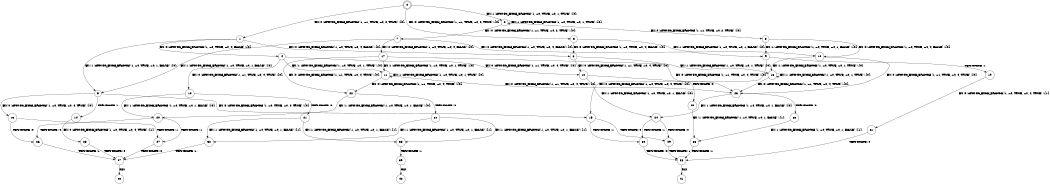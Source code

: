 digraph BCG {
size = "7, 10.5";
center = TRUE;
node [shape = circle];
0 [peripheries = 2];
0 -> 1 [label = "EX !0 !ATOMIC_EXCH_BRANCH (1, +1, TRUE, +0, 2, TRUE) !{0}"];
0 -> 2 [label = "EX !1 !ATOMIC_EXCH_BRANCH (1, +0, TRUE, +0, 1, TRUE) !{0}"];
0 -> 3 [label = "EX !0 !ATOMIC_EXCH_BRANCH (1, +1, TRUE, +0, 2, TRUE) !{0}"];
1 -> 4 [label = "EX !0 !ATOMIC_EXCH_BRANCH (1, +0, TRUE, +0, 4, FALSE) !{0}"];
1 -> 5 [label = "EX !1 !ATOMIC_EXCH_BRANCH (1, +0, TRUE, +0, 1, FALSE) !{0}"];
1 -> 6 [label = "EX !0 !ATOMIC_EXCH_BRANCH (1, +0, TRUE, +0, 4, FALSE) !{0}"];
2 -> 2 [label = "EX !1 !ATOMIC_EXCH_BRANCH (1, +0, TRUE, +0, 1, TRUE) !{0}"];
2 -> 7 [label = "EX !0 !ATOMIC_EXCH_BRANCH (1, +1, TRUE, +0, 2, TRUE) !{0}"];
2 -> 8 [label = "EX !0 !ATOMIC_EXCH_BRANCH (1, +1, TRUE, +0, 2, TRUE) !{0}"];
3 -> 9 [label = "EX !1 !ATOMIC_EXCH_BRANCH (1, +0, TRUE, +0, 1, FALSE) !{0}"];
3 -> 6 [label = "EX !0 !ATOMIC_EXCH_BRANCH (1, +0, TRUE, +0, 4, FALSE) !{0}"];
4 -> 10 [label = "EX !0 !ATOMIC_EXCH_BRANCH (1, +1, TRUE, +0, 4, TRUE) !{0}"];
4 -> 11 [label = "EX !1 !ATOMIC_EXCH_BRANCH (1, +0, TRUE, +0, 1, TRUE) !{0}"];
4 -> 12 [label = "EX !0 !ATOMIC_EXCH_BRANCH (1, +1, TRUE, +0, 4, TRUE) !{0}"];
5 -> 13 [label = "EX !0 !ATOMIC_EXCH_BRANCH (1, +0, TRUE, +0, 4, TRUE) !{0}"];
5 -> 14 [label = "TERMINATE !1"];
5 -> 15 [label = "EX !0 !ATOMIC_EXCH_BRANCH (1, +0, TRUE, +0, 4, TRUE) !{0}"];
6 -> 16 [label = "EX !1 !ATOMIC_EXCH_BRANCH (1, +0, TRUE, +0, 1, TRUE) !{0}"];
6 -> 12 [label = "EX !0 !ATOMIC_EXCH_BRANCH (1, +1, TRUE, +0, 4, TRUE) !{0}"];
7 -> 17 [label = "EX !0 !ATOMIC_EXCH_BRANCH (1, +0, TRUE, +0, 4, FALSE) !{0}"];
7 -> 5 [label = "EX !1 !ATOMIC_EXCH_BRANCH (1, +0, TRUE, +0, 1, FALSE) !{0}"];
7 -> 18 [label = "EX !0 !ATOMIC_EXCH_BRANCH (1, +0, TRUE, +0, 4, FALSE) !{0}"];
8 -> 9 [label = "EX !1 !ATOMIC_EXCH_BRANCH (1, +0, TRUE, +0, 1, FALSE) !{0}"];
8 -> 18 [label = "EX !0 !ATOMIC_EXCH_BRANCH (1, +0, TRUE, +0, 4, FALSE) !{0}"];
9 -> 19 [label = "TERMINATE !1"];
9 -> 15 [label = "EX !0 !ATOMIC_EXCH_BRANCH (1, +0, TRUE, +0, 4, TRUE) !{0}"];
10 -> 20 [label = "EX !1 !ATOMIC_EXCH_BRANCH (1, +0, TRUE, +0, 1, FALSE) !{0}"];
10 -> 21 [label = "TERMINATE !0"];
11 -> 22 [label = "EX !0 !ATOMIC_EXCH_BRANCH (1, +1, TRUE, +0, 4, TRUE) !{0}"];
11 -> 11 [label = "EX !1 !ATOMIC_EXCH_BRANCH (1, +0, TRUE, +0, 1, TRUE) !{0}"];
11 -> 23 [label = "EX !0 !ATOMIC_EXCH_BRANCH (1, +1, TRUE, +0, 4, TRUE) !{0}"];
12 -> 24 [label = "EX !1 !ATOMIC_EXCH_BRANCH (1, +0, TRUE, +0, 1, FALSE) !{0}"];
12 -> 25 [label = "TERMINATE !0"];
13 -> 26 [label = "TERMINATE !0"];
13 -> 27 [label = "TERMINATE !1"];
14 -> 28 [label = "EX !0 !ATOMIC_EXCH_BRANCH (1, +0, TRUE, +0, 4, TRUE) !{1}"];
15 -> 29 [label = "TERMINATE !0"];
15 -> 30 [label = "TERMINATE !1"];
16 -> 16 [label = "EX !1 !ATOMIC_EXCH_BRANCH (1, +0, TRUE, +0, 1, TRUE) !{0}"];
16 -> 23 [label = "EX !0 !ATOMIC_EXCH_BRANCH (1, +1, TRUE, +0, 4, TRUE) !{0}"];
17 -> 22 [label = "EX !0 !ATOMIC_EXCH_BRANCH (1, +1, TRUE, +0, 4, TRUE) !{0}"];
17 -> 11 [label = "EX !1 !ATOMIC_EXCH_BRANCH (1, +0, TRUE, +0, 1, TRUE) !{0}"];
17 -> 23 [label = "EX !0 !ATOMIC_EXCH_BRANCH (1, +1, TRUE, +0, 4, TRUE) !{0}"];
18 -> 16 [label = "EX !1 !ATOMIC_EXCH_BRANCH (1, +0, TRUE, +0, 1, TRUE) !{0}"];
18 -> 23 [label = "EX !0 !ATOMIC_EXCH_BRANCH (1, +1, TRUE, +0, 4, TRUE) !{0}"];
19 -> 31 [label = "EX !0 !ATOMIC_EXCH_BRANCH (1, +0, TRUE, +0, 4, TRUE) !{1}"];
20 -> 26 [label = "TERMINATE !0"];
20 -> 27 [label = "TERMINATE !1"];
21 -> 32 [label = "EX !1 !ATOMIC_EXCH_BRANCH (1, +0, TRUE, +0, 1, FALSE) !{1}"];
21 -> 33 [label = "EX !1 !ATOMIC_EXCH_BRANCH (1, +0, TRUE, +0, 1, FALSE) !{1}"];
22 -> 20 [label = "EX !1 !ATOMIC_EXCH_BRANCH (1, +0, TRUE, +0, 1, FALSE) !{0}"];
22 -> 34 [label = "TERMINATE !0"];
23 -> 24 [label = "EX !1 !ATOMIC_EXCH_BRANCH (1, +0, TRUE, +0, 1, FALSE) !{0}"];
23 -> 35 [label = "TERMINATE !0"];
24 -> 29 [label = "TERMINATE !0"];
24 -> 30 [label = "TERMINATE !1"];
25 -> 36 [label = "EX !1 !ATOMIC_EXCH_BRANCH (1, +0, TRUE, +0, 1, FALSE) !{1}"];
26 -> 37 [label = "TERMINATE !1"];
27 -> 37 [label = "TERMINATE !0"];
28 -> 37 [label = "TERMINATE !0"];
29 -> 38 [label = "TERMINATE !1"];
30 -> 38 [label = "TERMINATE !0"];
31 -> 38 [label = "TERMINATE !0"];
32 -> 37 [label = "TERMINATE !1"];
33 -> 39 [label = "TERMINATE !1"];
34 -> 32 [label = "EX !1 !ATOMIC_EXCH_BRANCH (1, +0, TRUE, +0, 1, FALSE) !{1}"];
34 -> 33 [label = "EX !1 !ATOMIC_EXCH_BRANCH (1, +0, TRUE, +0, 1, FALSE) !{1}"];
35 -> 36 [label = "EX !1 !ATOMIC_EXCH_BRANCH (1, +0, TRUE, +0, 1, FALSE) !{1}"];
36 -> 38 [label = "TERMINATE !1"];
37 -> 40 [label = "exit"];
38 -> 41 [label = "exit"];
39 -> 42 [label = "exit"];
}
